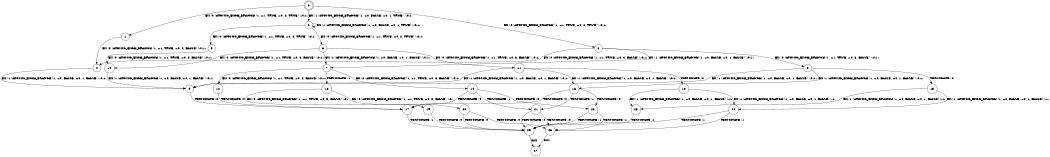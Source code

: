 digraph BCG {
size = "7, 10.5";
center = TRUE;
node [shape = circle];
0 [peripheries = 2];
0 -> 1 [label = "EX !0 !ATOMIC_EXCH_BRANCH (1, +1, TRUE, +0, 2, TRUE) !:0:1:"];
0 -> 2 [label = "EX !1 !ATOMIC_EXCH_BRANCH (1, +0, FALSE, +0, 1, TRUE) !:0:1:"];
0 -> 3 [label = "EX !0 !ATOMIC_EXCH_BRANCH (1, +1, TRUE, +0, 2, TRUE) !:0:1:"];
1 -> 4 [label = "EX !0 !ATOMIC_EXCH_BRANCH (1, +1, TRUE, +0, 3, FALSE) !:0:1:"];
2 -> 5 [label = "EX !0 !ATOMIC_EXCH_BRANCH (1, +1, TRUE, +0, 2, TRUE) !:0:1:"];
2 -> 6 [label = "EX !0 !ATOMIC_EXCH_BRANCH (1, +1, TRUE, +0, 2, TRUE) !:0:1:"];
2 -> 2 [label = "EX !1 !ATOMIC_EXCH_BRANCH (1, +0, FALSE, +0, 1, TRUE) !:0:1:"];
3 -> 4 [label = "EX !0 !ATOMIC_EXCH_BRANCH (1, +1, TRUE, +0, 3, FALSE) !:0:1:"];
3 -> 7 [label = "EX !1 !ATOMIC_EXCH_BRANCH (1, +0, FALSE, +0, 1, FALSE) !:0:1:"];
3 -> 8 [label = "EX !0 !ATOMIC_EXCH_BRANCH (1, +1, TRUE, +0, 3, FALSE) !:0:1:"];
4 -> 9 [label = "EX !1 !ATOMIC_EXCH_BRANCH (1, +0, FALSE, +0, 1, FALSE) !:0:1:"];
5 -> 10 [label = "EX !0 !ATOMIC_EXCH_BRANCH (1, +1, TRUE, +0, 3, FALSE) !:0:1:"];
6 -> 10 [label = "EX !0 !ATOMIC_EXCH_BRANCH (1, +1, TRUE, +0, 3, FALSE) !:0:1:"];
6 -> 7 [label = "EX !1 !ATOMIC_EXCH_BRANCH (1, +0, FALSE, +0, 1, FALSE) !:0:1:"];
6 -> 11 [label = "EX !0 !ATOMIC_EXCH_BRANCH (1, +1, TRUE, +0, 3, FALSE) !:0:1:"];
7 -> 12 [label = "EX !0 !ATOMIC_EXCH_BRANCH (1, +1, TRUE, +0, 3, FALSE) !:0:1:"];
7 -> 13 [label = "TERMINATE !1"];
7 -> 14 [label = "EX !0 !ATOMIC_EXCH_BRANCH (1, +1, TRUE, +0, 3, FALSE) !:0:1:"];
8 -> 9 [label = "EX !1 !ATOMIC_EXCH_BRANCH (1, +0, FALSE, +0, 1, FALSE) !:0:1:"];
8 -> 15 [label = "TERMINATE !0"];
8 -> 16 [label = "EX !1 !ATOMIC_EXCH_BRANCH (1, +0, FALSE, +0, 1, FALSE) !:0:1:"];
9 -> 17 [label = "TERMINATE !0"];
10 -> 9 [label = "EX !1 !ATOMIC_EXCH_BRANCH (1, +0, FALSE, +0, 1, FALSE) !:0:1:"];
11 -> 9 [label = "EX !1 !ATOMIC_EXCH_BRANCH (1, +0, FALSE, +0, 1, FALSE) !:0:1:"];
11 -> 18 [label = "TERMINATE !0"];
11 -> 16 [label = "EX !1 !ATOMIC_EXCH_BRANCH (1, +0, FALSE, +0, 1, FALSE) !:0:1:"];
12 -> 17 [label = "TERMINATE !0"];
13 -> 19 [label = "EX !0 !ATOMIC_EXCH_BRANCH (1, +1, TRUE, +0, 3, FALSE) !:0:"];
13 -> 20 [label = "EX !0 !ATOMIC_EXCH_BRANCH (1, +1, TRUE, +0, 3, FALSE) !:0:"];
14 -> 17 [label = "TERMINATE !0"];
14 -> 21 [label = "TERMINATE !1"];
14 -> 22 [label = "TERMINATE !0"];
15 -> 23 [label = "EX !1 !ATOMIC_EXCH_BRANCH (1, +0, FALSE, +0, 1, FALSE) !:1:"];
15 -> 24 [label = "EX !1 !ATOMIC_EXCH_BRANCH (1, +0, FALSE, +0, 1, FALSE) !:1:"];
16 -> 17 [label = "TERMINATE !0"];
16 -> 21 [label = "TERMINATE !1"];
16 -> 22 [label = "TERMINATE !0"];
17 -> 25 [label = "TERMINATE !1"];
18 -> 23 [label = "EX !1 !ATOMIC_EXCH_BRANCH (1, +0, FALSE, +0, 1, FALSE) !:1:"];
18 -> 24 [label = "EX !1 !ATOMIC_EXCH_BRANCH (1, +0, FALSE, +0, 1, FALSE) !:1:"];
19 -> 25 [label = "TERMINATE !0"];
20 -> 25 [label = "TERMINATE !0"];
20 -> 26 [label = "TERMINATE !0"];
21 -> 25 [label = "TERMINATE !0"];
21 -> 26 [label = "TERMINATE !0"];
22 -> 25 [label = "TERMINATE !1"];
22 -> 26 [label = "TERMINATE !1"];
23 -> 25 [label = "TERMINATE !1"];
24 -> 25 [label = "TERMINATE !1"];
24 -> 26 [label = "TERMINATE !1"];
25 -> 27 [label = "exit"];
26 -> 27 [label = "exit"];
}
